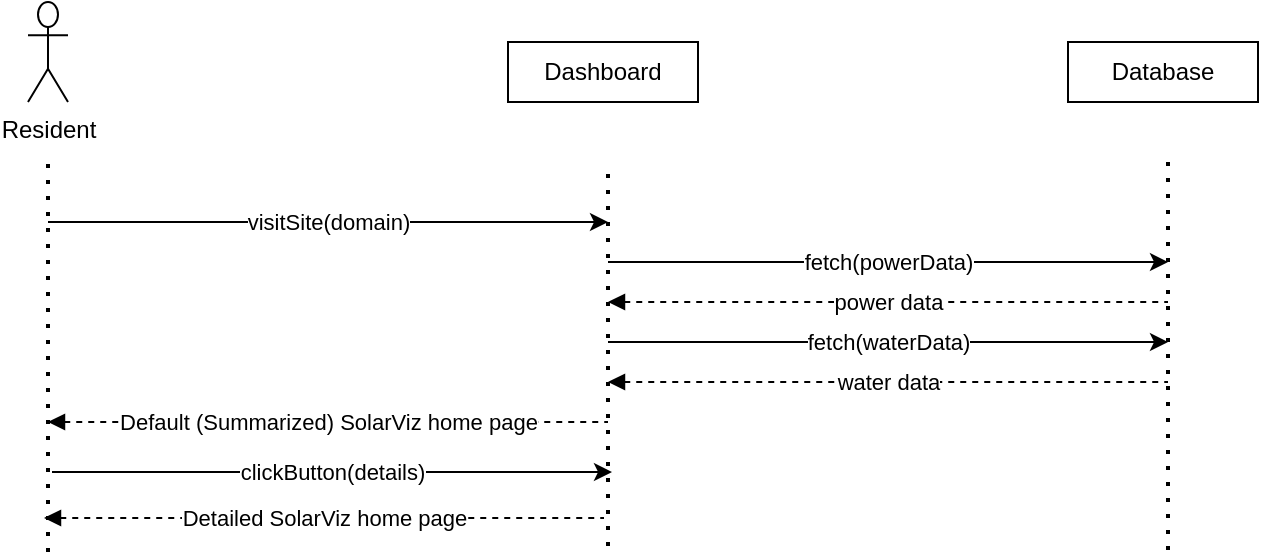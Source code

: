 <mxfile version="21.6.5" type="device">
  <diagram name="Page-1" id="2YBvvXClWsGukQMizWep">
    <mxGraphModel dx="1147" dy="726" grid="0" gridSize="10" guides="1" tooltips="1" connect="1" arrows="1" fold="1" page="1" pageScale="1" pageWidth="850" pageHeight="1100" math="0" shadow="0">
      <root>
        <mxCell id="0" />
        <mxCell id="1" parent="0" />
        <mxCell id="3jBgXZNQN0rUINEwIzim-1" value="Resident" style="shape=umlActor;verticalLabelPosition=bottom;verticalAlign=top;html=1;outlineConnect=0;rounded=0;" parent="1" vertex="1">
          <mxGeometry x="110" y="100" width="20" height="50" as="geometry" />
        </mxCell>
        <mxCell id="3jBgXZNQN0rUINEwIzim-3" value="" style="endArrow=none;dashed=1;html=1;dashPattern=1 3;strokeWidth=2;rounded=0;" parent="1" edge="1">
          <mxGeometry width="50" height="50" relative="1" as="geometry">
            <mxPoint x="120" y="375" as="sourcePoint" />
            <mxPoint x="120" y="180" as="targetPoint" />
          </mxGeometry>
        </mxCell>
        <mxCell id="3jBgXZNQN0rUINEwIzim-4" value="Dashboard" style="rounded=0;whiteSpace=wrap;html=1;" parent="1" vertex="1">
          <mxGeometry x="350" y="120" width="95" height="30" as="geometry" />
        </mxCell>
        <mxCell id="3jBgXZNQN0rUINEwIzim-6" value="" style="endArrow=none;dashed=1;html=1;dashPattern=1 3;strokeWidth=2;rounded=0;" parent="1" edge="1">
          <mxGeometry width="50" height="50" relative="1" as="geometry">
            <mxPoint x="400" y="372" as="sourcePoint" />
            <mxPoint x="400" y="180" as="targetPoint" />
          </mxGeometry>
        </mxCell>
        <mxCell id="3jBgXZNQN0rUINEwIzim-7" value="" style="endArrow=none;dashed=1;html=1;dashPattern=1 3;strokeWidth=2;rounded=0;" parent="1" edge="1">
          <mxGeometry width="50" height="50" relative="1" as="geometry">
            <mxPoint x="680" y="374" as="sourcePoint" />
            <mxPoint x="680" y="180" as="targetPoint" />
          </mxGeometry>
        </mxCell>
        <mxCell id="3jBgXZNQN0rUINEwIzim-8" value="Database" style="rounded=0;whiteSpace=wrap;html=1;" parent="1" vertex="1">
          <mxGeometry x="630" y="120" width="95" height="30" as="geometry" />
        </mxCell>
        <mxCell id="3jBgXZNQN0rUINEwIzim-9" value="visitSite(domain)" style="endArrow=classic;html=1;rounded=0;" parent="1" edge="1">
          <mxGeometry width="50" height="50" relative="1" as="geometry">
            <mxPoint x="120" y="210" as="sourcePoint" />
            <mxPoint x="400" y="210" as="targetPoint" />
          </mxGeometry>
        </mxCell>
        <mxCell id="3jBgXZNQN0rUINEwIzim-10" value="fetch(powerData)" style="endArrow=classic;html=1;rounded=0;" parent="1" edge="1">
          <mxGeometry width="50" height="50" relative="1" as="geometry">
            <mxPoint x="400" y="230" as="sourcePoint" />
            <mxPoint x="680" y="230" as="targetPoint" />
          </mxGeometry>
        </mxCell>
        <mxCell id="3jBgXZNQN0rUINEwIzim-11" value="power data" style="endArrow=none;dashed=1;html=1;rounded=0;startArrow=block;startFill=1;" parent="1" edge="1">
          <mxGeometry width="50" height="50" relative="1" as="geometry">
            <mxPoint x="400" y="250" as="sourcePoint" />
            <mxPoint x="680" y="250" as="targetPoint" />
          </mxGeometry>
        </mxCell>
        <mxCell id="3jBgXZNQN0rUINEwIzim-12" value="fetch(waterData)" style="endArrow=classic;html=1;rounded=0;" parent="1" edge="1">
          <mxGeometry width="50" height="50" relative="1" as="geometry">
            <mxPoint x="400" y="270" as="sourcePoint" />
            <mxPoint x="680" y="270" as="targetPoint" />
          </mxGeometry>
        </mxCell>
        <mxCell id="3jBgXZNQN0rUINEwIzim-13" value="water data" style="endArrow=none;dashed=1;html=1;rounded=0;startArrow=block;startFill=1;" parent="1" edge="1">
          <mxGeometry width="50" height="50" relative="1" as="geometry">
            <mxPoint x="400" y="290" as="sourcePoint" />
            <mxPoint x="680" y="290" as="targetPoint" />
          </mxGeometry>
        </mxCell>
        <mxCell id="3jBgXZNQN0rUINEwIzim-14" value="Default (Summarized) SolarViz home page" style="endArrow=none;dashed=1;html=1;rounded=0;startArrow=block;startFill=1;" parent="1" edge="1">
          <mxGeometry width="50" height="50" relative="1" as="geometry">
            <mxPoint x="120" y="310" as="sourcePoint" />
            <mxPoint x="400" y="310" as="targetPoint" />
          </mxGeometry>
        </mxCell>
        <mxCell id="aW6VGtkjub0dGXKWGq5L-1" value="clickButton(details)" style="endArrow=classic;html=1;rounded=0;" edge="1" parent="1">
          <mxGeometry width="50" height="50" relative="1" as="geometry">
            <mxPoint x="122" y="335" as="sourcePoint" />
            <mxPoint x="402" y="335" as="targetPoint" />
          </mxGeometry>
        </mxCell>
        <mxCell id="aW6VGtkjub0dGXKWGq5L-2" value="Detailed SolarViz home page" style="endArrow=none;dashed=1;html=1;rounded=0;startArrow=block;startFill=1;" edge="1" parent="1">
          <mxGeometry width="50" height="50" relative="1" as="geometry">
            <mxPoint x="118" y="358" as="sourcePoint" />
            <mxPoint x="398" y="358" as="targetPoint" />
          </mxGeometry>
        </mxCell>
      </root>
    </mxGraphModel>
  </diagram>
</mxfile>
